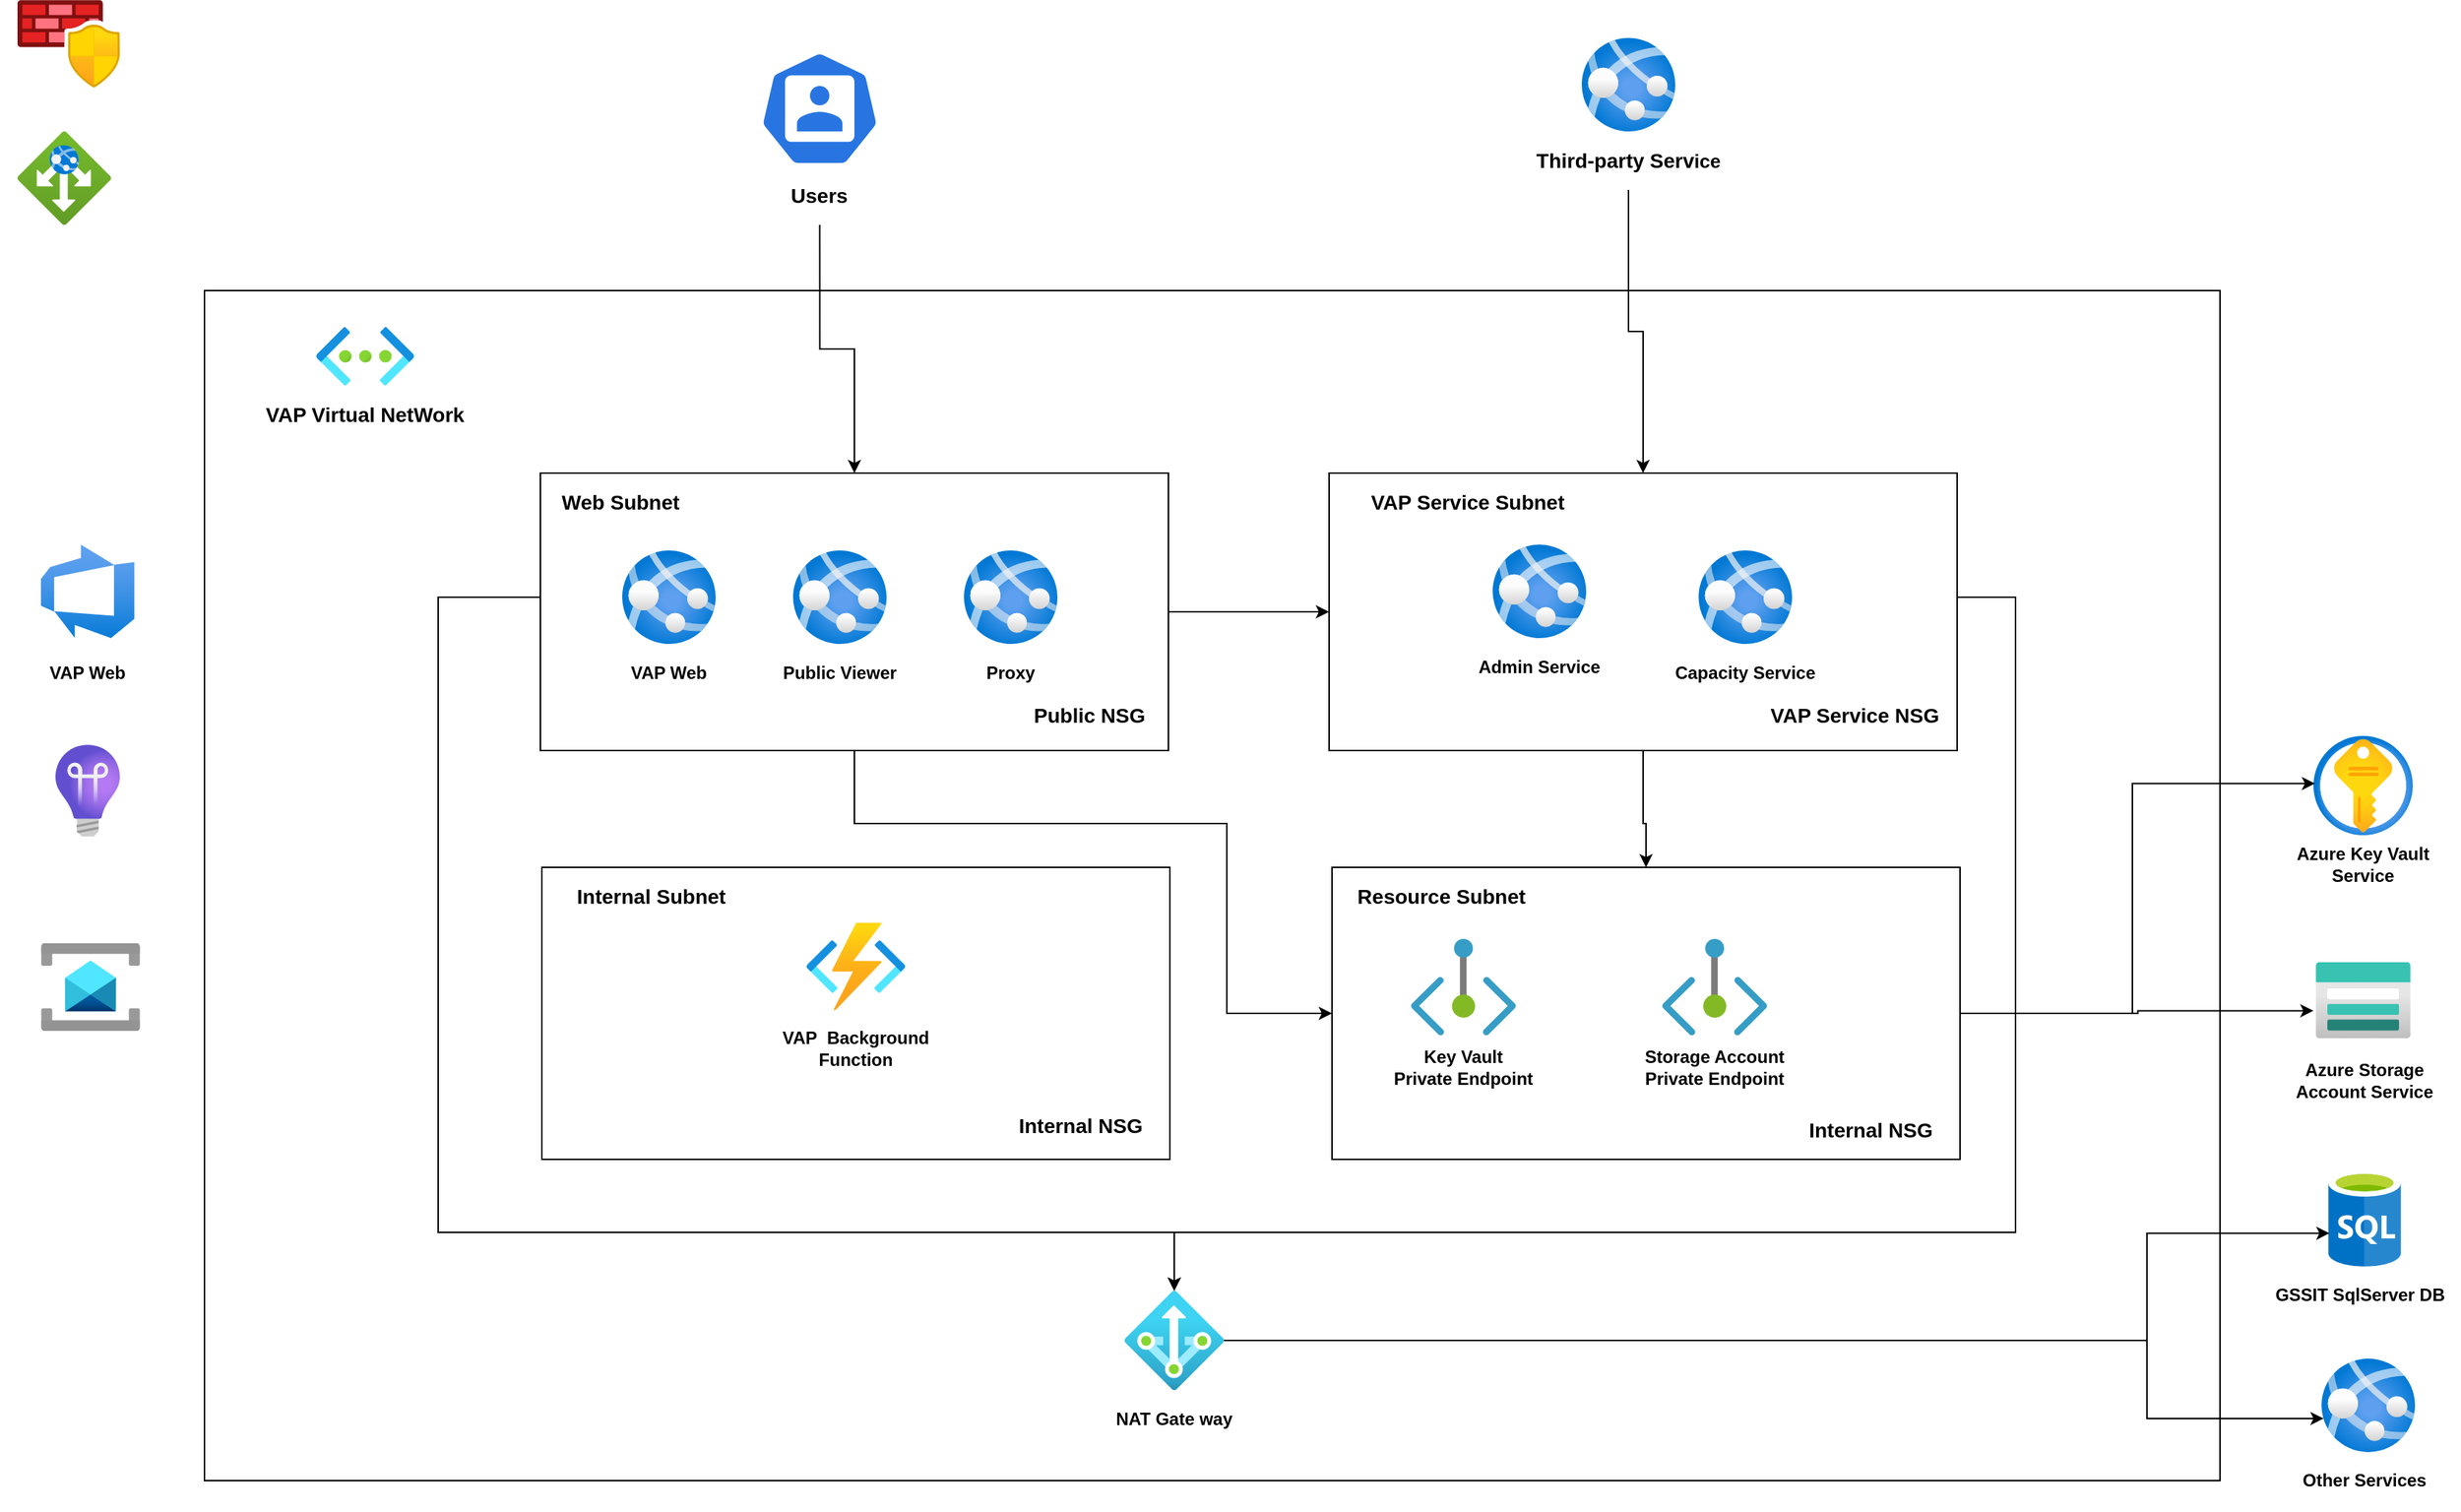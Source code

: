 <mxfile version="22.1.21" type="github">
  <diagram name="Page-1" id="UF1Crgd4uygOObGpyDa0">
    <mxGraphModel dx="2390" dy="1243" grid="1" gridSize="10" guides="1" tooltips="1" connect="1" arrows="1" fold="1" page="1" pageScale="1" pageWidth="850" pageHeight="1100" math="0" shadow="0">
      <root>
        <mxCell id="0" />
        <mxCell id="1" parent="0" />
        <mxCell id="JgmfEdyczE_XzKW3utyb-1" value="" style="rounded=0;whiteSpace=wrap;html=1;" parent="1" vertex="1">
          <mxGeometry x="300" y="255" width="1380" height="815" as="geometry" />
        </mxCell>
        <mxCell id="JgmfEdyczE_XzKW3utyb-2" value="&lt;font style=&quot;font-size: 14px;&quot;&gt;&lt;b&gt;VAP Virtual NetWork&lt;/b&gt;&lt;/font&gt;" style="text;html=1;strokeColor=none;fillColor=none;align=center;verticalAlign=middle;whiteSpace=wrap;rounded=0;" parent="1" vertex="1">
          <mxGeometry x="330" y="320" width="160" height="40" as="geometry" />
        </mxCell>
        <mxCell id="JgmfEdyczE_XzKW3utyb-3" value="" style="image;aspect=fixed;html=1;points=[];align=center;fontSize=12;image=img/lib/azure2/networking/Virtual_Networks.svg;" parent="1" vertex="1">
          <mxGeometry x="376.5" y="280" width="67" height="40" as="geometry" />
        </mxCell>
        <mxCell id="JgmfEdyczE_XzKW3utyb-4" value="" style="image;aspect=fixed;html=1;points=[];align=center;fontSize=12;image=img/lib/azure2/networking/Application_Gateways.svg;" parent="1" vertex="1">
          <mxGeometry x="172" y="146" width="64" height="64" as="geometry" />
        </mxCell>
        <mxCell id="JgmfEdyczE_XzKW3utyb-5" value="" style="image;aspect=fixed;html=1;points=[];align=center;fontSize=12;image=img/lib/azure2/networking/Azure_Firewall_Manager.svg;" parent="1" vertex="1">
          <mxGeometry x="172" y="56" width="70" height="60" as="geometry" />
        </mxCell>
        <mxCell id="JgmfEdyczE_XzKW3utyb-66" style="edgeStyle=orthogonalEdgeStyle;rounded=0;orthogonalLoop=1;jettySize=auto;html=1;" parent="1" source="JgmfEdyczE_XzKW3utyb-6" target="JgmfEdyczE_XzKW3utyb-52" edge="1">
          <mxGeometry relative="1" as="geometry">
            <Array as="points">
              <mxPoint x="460" y="465" />
              <mxPoint x="460" y="900" />
              <mxPoint x="964" y="900" />
            </Array>
          </mxGeometry>
        </mxCell>
        <mxCell id="IZvT5ql7fNlqQKk4FYiW-4" style="edgeStyle=orthogonalEdgeStyle;rounded=0;orthogonalLoop=1;jettySize=auto;html=1;" parent="1" source="JgmfEdyczE_XzKW3utyb-6" target="JgmfEdyczE_XzKW3utyb-15" edge="1">
          <mxGeometry relative="1" as="geometry" />
        </mxCell>
        <mxCell id="IZvT5ql7fNlqQKk4FYiW-6" style="edgeStyle=orthogonalEdgeStyle;rounded=0;orthogonalLoop=1;jettySize=auto;html=1;entryX=0;entryY=0.5;entryDx=0;entryDy=0;" parent="1" source="JgmfEdyczE_XzKW3utyb-6" target="JgmfEdyczE_XzKW3utyb-40" edge="1">
          <mxGeometry relative="1" as="geometry">
            <Array as="points">
              <mxPoint x="745" y="620" />
              <mxPoint x="1000" y="620" />
              <mxPoint x="1000" y="750" />
            </Array>
          </mxGeometry>
        </mxCell>
        <mxCell id="JgmfEdyczE_XzKW3utyb-6" value="" style="rounded=0;whiteSpace=wrap;html=1;" parent="1" vertex="1">
          <mxGeometry x="530" y="380" width="430" height="190" as="geometry" />
        </mxCell>
        <mxCell id="JgmfEdyczE_XzKW3utyb-8" value="&lt;font style=&quot;font-size: 14px;&quot;&gt;&lt;b&gt;Web Subnet&lt;/b&gt;&lt;/font&gt;" style="text;html=1;strokeColor=none;fillColor=none;align=center;verticalAlign=middle;whiteSpace=wrap;rounded=0;" parent="1" vertex="1">
          <mxGeometry x="530" y="380" width="110" height="40" as="geometry" />
        </mxCell>
        <mxCell id="JgmfEdyczE_XzKW3utyb-9" value="" style="image;aspect=fixed;html=1;points=[];align=center;fontSize=12;image=img/lib/azure2/app_services/App_Services.svg;" parent="1" vertex="1">
          <mxGeometry x="586" y="433" width="64" height="64" as="geometry" />
        </mxCell>
        <mxCell id="JgmfEdyczE_XzKW3utyb-10" value="&lt;font style=&quot;font-size: 12px;&quot;&gt;&lt;b style=&quot;font-size: 12px;&quot;&gt;VAP Web&lt;/b&gt;&lt;/font&gt;" style="text;html=1;strokeColor=none;fillColor=none;align=center;verticalAlign=middle;whiteSpace=wrap;rounded=0;fontSize=12;" parent="1" vertex="1">
          <mxGeometry x="558" y="497" width="120" height="40" as="geometry" />
        </mxCell>
        <mxCell id="JgmfEdyczE_XzKW3utyb-11" value="" style="image;aspect=fixed;html=1;points=[];align=center;fontSize=12;image=img/lib/azure2/app_services/App_Services.svg;" parent="1" vertex="1">
          <mxGeometry x="703" y="433" width="64" height="64" as="geometry" />
        </mxCell>
        <mxCell id="JgmfEdyczE_XzKW3utyb-12" value="&lt;b&gt;Public Viewer&lt;/b&gt;" style="text;html=1;strokeColor=none;fillColor=none;align=center;verticalAlign=middle;whiteSpace=wrap;rounded=0;fontSize=12;" parent="1" vertex="1">
          <mxGeometry x="670" y="497" width="130" height="40" as="geometry" />
        </mxCell>
        <mxCell id="JgmfEdyczE_XzKW3utyb-13" value="" style="image;aspect=fixed;html=1;points=[];align=center;fontSize=12;image=img/lib/azure2/app_services/App_Services.svg;" parent="1" vertex="1">
          <mxGeometry x="820" y="433" width="64" height="64" as="geometry" />
        </mxCell>
        <mxCell id="JgmfEdyczE_XzKW3utyb-14" value="&lt;b&gt;Proxy&lt;/b&gt;" style="text;html=1;strokeColor=none;fillColor=none;align=center;verticalAlign=middle;whiteSpace=wrap;rounded=0;fontSize=12;" parent="1" vertex="1">
          <mxGeometry x="792" y="497" width="120" height="40" as="geometry" />
        </mxCell>
        <mxCell id="IZvT5ql7fNlqQKk4FYiW-3" style="edgeStyle=orthogonalEdgeStyle;rounded=0;orthogonalLoop=1;jettySize=auto;html=1;" parent="1" source="JgmfEdyczE_XzKW3utyb-15" target="JgmfEdyczE_XzKW3utyb-52" edge="1">
          <mxGeometry relative="1" as="geometry">
            <Array as="points">
              <mxPoint x="1540" y="465" />
              <mxPoint x="1540" y="900" />
              <mxPoint x="964" y="900" />
            </Array>
          </mxGeometry>
        </mxCell>
        <mxCell id="JgmfEdyczE_XzKW3utyb-15" value="" style="rounded=0;whiteSpace=wrap;html=1;" parent="1" vertex="1">
          <mxGeometry x="1070" y="380" width="430" height="190" as="geometry" />
        </mxCell>
        <mxCell id="JgmfEdyczE_XzKW3utyb-17" value="" style="image;aspect=fixed;html=1;points=[];align=center;fontSize=12;image=img/lib/azure2/app_services/App_Services.svg;" parent="1" vertex="1">
          <mxGeometry x="1182" y="429" width="64" height="64" as="geometry" />
        </mxCell>
        <mxCell id="JgmfEdyczE_XzKW3utyb-18" value="&lt;font style=&quot;font-size: 12px;&quot;&gt;&lt;b style=&quot;font-size: 12px;&quot;&gt;Admin Service&lt;/b&gt;&lt;/font&gt;" style="text;html=1;strokeColor=none;fillColor=none;align=center;verticalAlign=middle;whiteSpace=wrap;rounded=0;fontSize=12;" parent="1" vertex="1">
          <mxGeometry x="1154" y="493" width="120" height="40" as="geometry" />
        </mxCell>
        <mxCell id="JgmfEdyczE_XzKW3utyb-19" value="" style="image;aspect=fixed;html=1;points=[];align=center;fontSize=12;image=img/lib/azure2/app_services/App_Services.svg;" parent="1" vertex="1">
          <mxGeometry x="1323" y="433" width="64" height="64" as="geometry" />
        </mxCell>
        <mxCell id="JgmfEdyczE_XzKW3utyb-20" value="&lt;b&gt;Capacity Service&lt;/b&gt;" style="text;html=1;strokeColor=none;fillColor=none;align=center;verticalAlign=middle;whiteSpace=wrap;rounded=0;fontSize=12;" parent="1" vertex="1">
          <mxGeometry x="1290" y="497" width="130" height="40" as="geometry" />
        </mxCell>
        <mxCell id="JgmfEdyczE_XzKW3utyb-33" value="&lt;font style=&quot;font-size: 14px;&quot;&gt;&lt;b&gt;VAP Service Subnet&lt;/b&gt;&lt;/font&gt;" style="text;html=1;strokeColor=none;fillColor=none;align=center;verticalAlign=middle;whiteSpace=wrap;rounded=0;" parent="1" vertex="1">
          <mxGeometry x="1070" y="380" width="190" height="40" as="geometry" />
        </mxCell>
        <mxCell id="JgmfEdyczE_XzKW3utyb-40" value="" style="rounded=0;whiteSpace=wrap;html=1;" parent="1" vertex="1">
          <mxGeometry x="1072" y="650" width="430" height="200" as="geometry" />
        </mxCell>
        <mxCell id="JgmfEdyczE_XzKW3utyb-41" value="&lt;font style=&quot;font-size: 14px;&quot;&gt;&lt;b&gt;Resource Subnet&lt;/b&gt;&lt;/font&gt;" style="text;html=1;strokeColor=none;fillColor=none;align=center;verticalAlign=middle;whiteSpace=wrap;rounded=0;" parent="1" vertex="1">
          <mxGeometry x="1072" y="650" width="150" height="40" as="geometry" />
        </mxCell>
        <mxCell id="JgmfEdyczE_XzKW3utyb-44" value="" style="image;aspect=fixed;html=1;points=[];align=center;fontSize=12;image=img/lib/azure2/networking/Private_Endpoint.svg;" parent="1" vertex="1">
          <mxGeometry x="1126" y="699" width="72" height="66" as="geometry" />
        </mxCell>
        <mxCell id="JgmfEdyczE_XzKW3utyb-45" value="&lt;b&gt;Key Vault &lt;br&gt;Private Endpoint&lt;/b&gt;" style="text;html=1;strokeColor=none;fillColor=none;align=center;verticalAlign=middle;whiteSpace=wrap;rounded=0;fontSize=12;" parent="1" vertex="1">
          <mxGeometry x="1102" y="767" width="120" height="40" as="geometry" />
        </mxCell>
        <mxCell id="JgmfEdyczE_XzKW3utyb-46" value="" style="image;aspect=fixed;html=1;points=[];align=center;fontSize=12;image=img/lib/azure2/networking/Private_Endpoint.svg;" parent="1" vertex="1">
          <mxGeometry x="1298" y="699" width="72" height="66" as="geometry" />
        </mxCell>
        <mxCell id="JgmfEdyczE_XzKW3utyb-47" value="&lt;b&gt;Storage Account&lt;br&gt;Private Endpoint&lt;br&gt;&lt;/b&gt;" style="text;html=1;strokeColor=none;fillColor=none;align=center;verticalAlign=middle;whiteSpace=wrap;rounded=0;fontSize=12;" parent="1" vertex="1">
          <mxGeometry x="1274" y="767" width="120" height="40" as="geometry" />
        </mxCell>
        <mxCell id="JgmfEdyczE_XzKW3utyb-50" value="" style="image;aspect=fixed;html=1;points=[];align=center;fontSize=12;image=img/lib/azure2/security/Key_Vaults.svg;" parent="1" vertex="1">
          <mxGeometry x="1744" y="560" width="68" height="68" as="geometry" />
        </mxCell>
        <mxCell id="JgmfEdyczE_XzKW3utyb-51" value="" style="image;aspect=fixed;html=1;points=[];align=center;fontSize=12;image=img/lib/azure2/storage/Storage_Accounts.svg;" parent="1" vertex="1">
          <mxGeometry x="1745.5" y="715" width="65" height="52" as="geometry" />
        </mxCell>
        <mxCell id="JgmfEdyczE_XzKW3utyb-52" value="" style="image;aspect=fixed;html=1;points=[];align=center;fontSize=12;image=img/lib/azure2/networking/NAT.svg;" parent="1" vertex="1">
          <mxGeometry x="930" y="940" width="68" height="68" as="geometry" />
        </mxCell>
        <mxCell id="JgmfEdyczE_XzKW3utyb-53" value="" style="image;aspect=fixed;html=1;points=[];align=center;fontSize=12;image=img/lib/azure2/devops/Application_Insights.svg;" parent="1" vertex="1">
          <mxGeometry x="198" y="566" width="44" height="63" as="geometry" />
        </mxCell>
        <mxCell id="JgmfEdyczE_XzKW3utyb-54" value="" style="image;aspect=fixed;html=1;points=[];align=center;fontSize=12;image=img/lib/azure2/devops/Azure_DevOps.svg;" parent="1" vertex="1">
          <mxGeometry x="188" y="429" width="64" height="64" as="geometry" />
        </mxCell>
        <mxCell id="JgmfEdyczE_XzKW3utyb-55" value="" style="image;aspect=fixed;html=1;points=[];align=center;fontSize=12;image=img/lib/azure2/integration/Service_Bus.svg;" parent="1" vertex="1">
          <mxGeometry x="188" y="702" width="68" height="60" as="geometry" />
        </mxCell>
        <mxCell id="JgmfEdyczE_XzKW3utyb-56" value="" style="image;sketch=0;aspect=fixed;html=1;points=[];align=center;fontSize=12;image=img/lib/mscae/SQL_Database_generic.svg;" parent="1" vertex="1">
          <mxGeometry x="1754" y="857.55" width="50" height="65.79" as="geometry" />
        </mxCell>
        <mxCell id="JgmfEdyczE_XzKW3utyb-59" value="&lt;b&gt;Azure Key Vault Service&lt;br&gt;&lt;/b&gt;" style="text;html=1;strokeColor=none;fillColor=none;align=center;verticalAlign=middle;whiteSpace=wrap;rounded=0;fontSize=12;" parent="1" vertex="1">
          <mxGeometry x="1718" y="628" width="120" height="40" as="geometry" />
        </mxCell>
        <mxCell id="JgmfEdyczE_XzKW3utyb-60" value="&lt;b&gt;Azure Storage Account Service&lt;br&gt;&lt;/b&gt;" style="text;html=1;strokeColor=none;fillColor=none;align=center;verticalAlign=middle;whiteSpace=wrap;rounded=0;fontSize=12;" parent="1" vertex="1">
          <mxGeometry x="1719" y="776" width="120" height="40" as="geometry" />
        </mxCell>
        <mxCell id="JgmfEdyczE_XzKW3utyb-69" value="&lt;font style=&quot;font-size: 12px;&quot;&gt;&lt;b style=&quot;font-size: 12px;&quot;&gt;NAT Gate way&lt;/b&gt;&lt;/font&gt;" style="text;html=1;strokeColor=none;fillColor=none;align=center;verticalAlign=middle;whiteSpace=wrap;rounded=0;fontSize=12;" parent="1" vertex="1">
          <mxGeometry x="904" y="1008" width="120" height="40" as="geometry" />
        </mxCell>
        <mxCell id="JgmfEdyczE_XzKW3utyb-70" value="&lt;font style=&quot;font-size: 12px;&quot;&gt;&lt;b style=&quot;font-size: 12px;&quot;&gt;GSSIT SqlServer DB&lt;/b&gt;&lt;/font&gt;" style="text;html=1;strokeColor=none;fillColor=none;align=center;verticalAlign=middle;whiteSpace=wrap;rounded=0;fontSize=12;" parent="1" vertex="1">
          <mxGeometry x="1716" y="923.34" width="120" height="40" as="geometry" />
        </mxCell>
        <mxCell id="JgmfEdyczE_XzKW3utyb-73" value="" style="image;aspect=fixed;html=1;points=[];align=center;fontSize=12;image=img/lib/azure2/app_services/App_Services.svg;" parent="1" vertex="1">
          <mxGeometry x="1749.5" y="986.44" width="64" height="64" as="geometry" />
        </mxCell>
        <mxCell id="JgmfEdyczE_XzKW3utyb-74" value="&lt;b&gt;Other Services&lt;/b&gt;" style="text;html=1;strokeColor=none;fillColor=none;align=center;verticalAlign=middle;whiteSpace=wrap;rounded=0;fontSize=12;" parent="1" vertex="1">
          <mxGeometry x="1714" y="1050.44" width="130" height="40" as="geometry" />
        </mxCell>
        <mxCell id="JgmfEdyczE_XzKW3utyb-75" style="edgeStyle=orthogonalEdgeStyle;rounded=0;orthogonalLoop=1;jettySize=auto;html=1;entryX=0.02;entryY=0.654;entryDx=0;entryDy=0;entryPerimeter=0;" parent="1" source="JgmfEdyczE_XzKW3utyb-52" target="JgmfEdyczE_XzKW3utyb-56" edge="1">
          <mxGeometry relative="1" as="geometry">
            <Array as="points">
              <mxPoint x="1630" y="974" />
              <mxPoint x="1630" y="901" />
            </Array>
          </mxGeometry>
        </mxCell>
        <mxCell id="JgmfEdyczE_XzKW3utyb-76" style="edgeStyle=orthogonalEdgeStyle;rounded=0;orthogonalLoop=1;jettySize=auto;html=1;entryX=0.023;entryY=0.641;entryDx=0;entryDy=0;entryPerimeter=0;" parent="1" source="JgmfEdyczE_XzKW3utyb-52" target="JgmfEdyczE_XzKW3utyb-73" edge="1">
          <mxGeometry relative="1" as="geometry">
            <Array as="points">
              <mxPoint x="1630" y="974" />
              <mxPoint x="1630" y="1028" />
            </Array>
          </mxGeometry>
        </mxCell>
        <mxCell id="IZvT5ql7fNlqQKk4FYiW-7" value="&lt;font style=&quot;font-size: 14px;&quot;&gt;&lt;b&gt;Public NSG&lt;/b&gt;&lt;/font&gt;" style="text;html=1;strokeColor=none;fillColor=none;align=center;verticalAlign=middle;whiteSpace=wrap;rounded=0;" parent="1" vertex="1">
          <mxGeometry x="851" y="526" width="110" height="40" as="geometry" />
        </mxCell>
        <mxCell id="VHQBIZ83MP6Y6pj-h1K1-1" value="&lt;font style=&quot;font-size: 14px;&quot;&gt;&lt;b&gt;VAP Service NSG&lt;/b&gt;&lt;/font&gt;" style="text;html=1;strokeColor=none;fillColor=none;align=center;verticalAlign=middle;whiteSpace=wrap;rounded=0;" vertex="1" parent="1">
          <mxGeometry x="1360" y="526" width="140" height="40" as="geometry" />
        </mxCell>
        <mxCell id="VHQBIZ83MP6Y6pj-h1K1-3" value="" style="rounded=0;whiteSpace=wrap;html=1;" vertex="1" parent="1">
          <mxGeometry x="531" y="650" width="430" height="200" as="geometry" />
        </mxCell>
        <mxCell id="VHQBIZ83MP6Y6pj-h1K1-4" value="&lt;font style=&quot;font-size: 14px;&quot;&gt;&lt;b&gt;Internal Subnet&lt;/b&gt;&lt;/font&gt;" style="text;html=1;strokeColor=none;fillColor=none;align=center;verticalAlign=middle;whiteSpace=wrap;rounded=0;" vertex="1" parent="1">
          <mxGeometry x="531" y="650" width="150" height="40" as="geometry" />
        </mxCell>
        <mxCell id="JgmfEdyczE_XzKW3utyb-39" value="&lt;b&gt;VAP&amp;nbsp; Background Function&lt;/b&gt;" style="text;html=1;strokeColor=none;fillColor=none;align=center;verticalAlign=middle;whiteSpace=wrap;rounded=0;fontSize=12;" parent="1" vertex="1">
          <mxGeometry x="681" y="753.5" width="130" height="40" as="geometry" />
        </mxCell>
        <mxCell id="JgmfEdyczE_XzKW3utyb-38" value="" style="image;aspect=fixed;html=1;points=[];align=center;fontSize=12;image=img/lib/azure2/compute/Function_Apps.svg;" parent="1" vertex="1">
          <mxGeometry x="712" y="688" width="68" height="60" as="geometry" />
        </mxCell>
        <mxCell id="VHQBIZ83MP6Y6pj-h1K1-10" value="" style="edgeStyle=orthogonalEdgeStyle;rounded=0;orthogonalLoop=1;jettySize=auto;html=1;" edge="1" parent="1" source="JgmfEdyczE_XzKW3utyb-15" target="JgmfEdyczE_XzKW3utyb-40">
          <mxGeometry relative="1" as="geometry">
            <mxPoint x="1285" y="570" as="sourcePoint" />
            <mxPoint x="1072" y="750" as="targetPoint" />
            <Array as="points">
              <mxPoint x="1285" y="620" />
              <mxPoint x="1287" y="620" />
            </Array>
          </mxGeometry>
        </mxCell>
        <mxCell id="VHQBIZ83MP6Y6pj-h1K1-9" value="&lt;font style=&quot;font-size: 14px;&quot;&gt;&lt;b&gt;Internal NSG&lt;/b&gt;&lt;/font&gt;" style="text;html=1;strokeColor=none;fillColor=none;align=center;verticalAlign=middle;whiteSpace=wrap;rounded=0;" vertex="1" parent="1">
          <mxGeometry x="840" y="807" width="120" height="40" as="geometry" />
        </mxCell>
        <mxCell id="VHQBIZ83MP6Y6pj-h1K1-11" value="&lt;font style=&quot;font-size: 14px;&quot;&gt;&lt;b&gt;Internal NSG&lt;/b&gt;&lt;/font&gt;" style="text;html=1;strokeColor=none;fillColor=none;align=center;verticalAlign=middle;whiteSpace=wrap;rounded=0;" vertex="1" parent="1">
          <mxGeometry x="1380" y="810" width="122" height="40" as="geometry" />
        </mxCell>
        <mxCell id="VHQBIZ83MP6Y6pj-h1K1-12" style="edgeStyle=orthogonalEdgeStyle;rounded=0;orthogonalLoop=1;jettySize=auto;html=1;exitX=1;exitY=0.5;exitDx=0;exitDy=0;entryX=0.016;entryY=0.479;entryDx=0;entryDy=0;entryPerimeter=0;" edge="1" parent="1" source="JgmfEdyczE_XzKW3utyb-40" target="JgmfEdyczE_XzKW3utyb-50">
          <mxGeometry relative="1" as="geometry">
            <Array as="points">
              <mxPoint x="1620" y="750" />
              <mxPoint x="1620" y="593" />
            </Array>
          </mxGeometry>
        </mxCell>
        <mxCell id="VHQBIZ83MP6Y6pj-h1K1-13" style="edgeStyle=orthogonalEdgeStyle;rounded=0;orthogonalLoop=1;jettySize=auto;html=1;entryX=-0.023;entryY=0.639;entryDx=0;entryDy=0;entryPerimeter=0;" edge="1" parent="1" source="JgmfEdyczE_XzKW3utyb-40" target="JgmfEdyczE_XzKW3utyb-51">
          <mxGeometry relative="1" as="geometry" />
        </mxCell>
        <mxCell id="VHQBIZ83MP6Y6pj-h1K1-14" value="" style="image;aspect=fixed;html=1;points=[];align=center;fontSize=12;image=img/lib/azure2/app_services/App_Services.svg;" vertex="1" parent="1">
          <mxGeometry x="1243" y="82" width="64" height="64" as="geometry" />
        </mxCell>
        <mxCell id="VHQBIZ83MP6Y6pj-h1K1-16" style="edgeStyle=orthogonalEdgeStyle;rounded=0;orthogonalLoop=1;jettySize=auto;html=1;exitX=0.5;exitY=1;exitDx=0;exitDy=0;" edge="1" parent="1" source="VHQBIZ83MP6Y6pj-h1K1-15" target="JgmfEdyczE_XzKW3utyb-15">
          <mxGeometry relative="1" as="geometry" />
        </mxCell>
        <mxCell id="VHQBIZ83MP6Y6pj-h1K1-15" value="&lt;b style=&quot;&quot;&gt;&lt;font style=&quot;font-size: 14px;&quot;&gt;Third-party Serv&lt;/font&gt;&lt;span style=&quot;font-size: 13px;&quot;&gt;ice&lt;/span&gt;&lt;/b&gt;" style="text;html=1;strokeColor=none;fillColor=none;align=center;verticalAlign=middle;whiteSpace=wrap;rounded=0;fontSize=12;" vertex="1" parent="1">
          <mxGeometry x="1210" y="146" width="130" height="40" as="geometry" />
        </mxCell>
        <mxCell id="VHQBIZ83MP6Y6pj-h1K1-17" value="&lt;font style=&quot;font-size: 12px;&quot;&gt;&lt;b style=&quot;font-size: 12px;&quot;&gt;VAP Web&lt;/b&gt;&lt;/font&gt;" style="text;html=1;strokeColor=none;fillColor=none;align=center;verticalAlign=middle;whiteSpace=wrap;rounded=0;fontSize=12;" vertex="1" parent="1">
          <mxGeometry x="160" y="497" width="120" height="40" as="geometry" />
        </mxCell>
        <mxCell id="VHQBIZ83MP6Y6pj-h1K1-18" value="" style="aspect=fixed;sketch=0;html=1;dashed=0;whitespace=wrap;fillColor=#2875E2;strokeColor=#ffffff;points=[[0.005,0.63,0],[0.1,0.2,0],[0.9,0.2,0],[0.5,0,0],[0.995,0.63,0],[0.72,0.99,0],[0.5,1,0],[0.28,0.99,0]];shape=mxgraph.kubernetes.icon2;prIcon=user" vertex="1" parent="1">
          <mxGeometry x="680" y="90.8" width="82.5" height="79.2" as="geometry" />
        </mxCell>
        <mxCell id="VHQBIZ83MP6Y6pj-h1K1-20" style="edgeStyle=orthogonalEdgeStyle;rounded=0;orthogonalLoop=1;jettySize=auto;html=1;exitX=0.5;exitY=1;exitDx=0;exitDy=0;entryX=0.5;entryY=0;entryDx=0;entryDy=0;" edge="1" parent="1" source="VHQBIZ83MP6Y6pj-h1K1-19" target="JgmfEdyczE_XzKW3utyb-6">
          <mxGeometry relative="1" as="geometry" />
        </mxCell>
        <mxCell id="VHQBIZ83MP6Y6pj-h1K1-19" value="&lt;span style=&quot;font-size: 14px;&quot;&gt;&lt;b&gt;Users&lt;/b&gt;&lt;/span&gt;" style="text;html=1;strokeColor=none;fillColor=none;align=center;verticalAlign=middle;whiteSpace=wrap;rounded=0;fontSize=12;" vertex="1" parent="1">
          <mxGeometry x="656.25" y="170" width="130" height="40" as="geometry" />
        </mxCell>
      </root>
    </mxGraphModel>
  </diagram>
</mxfile>

